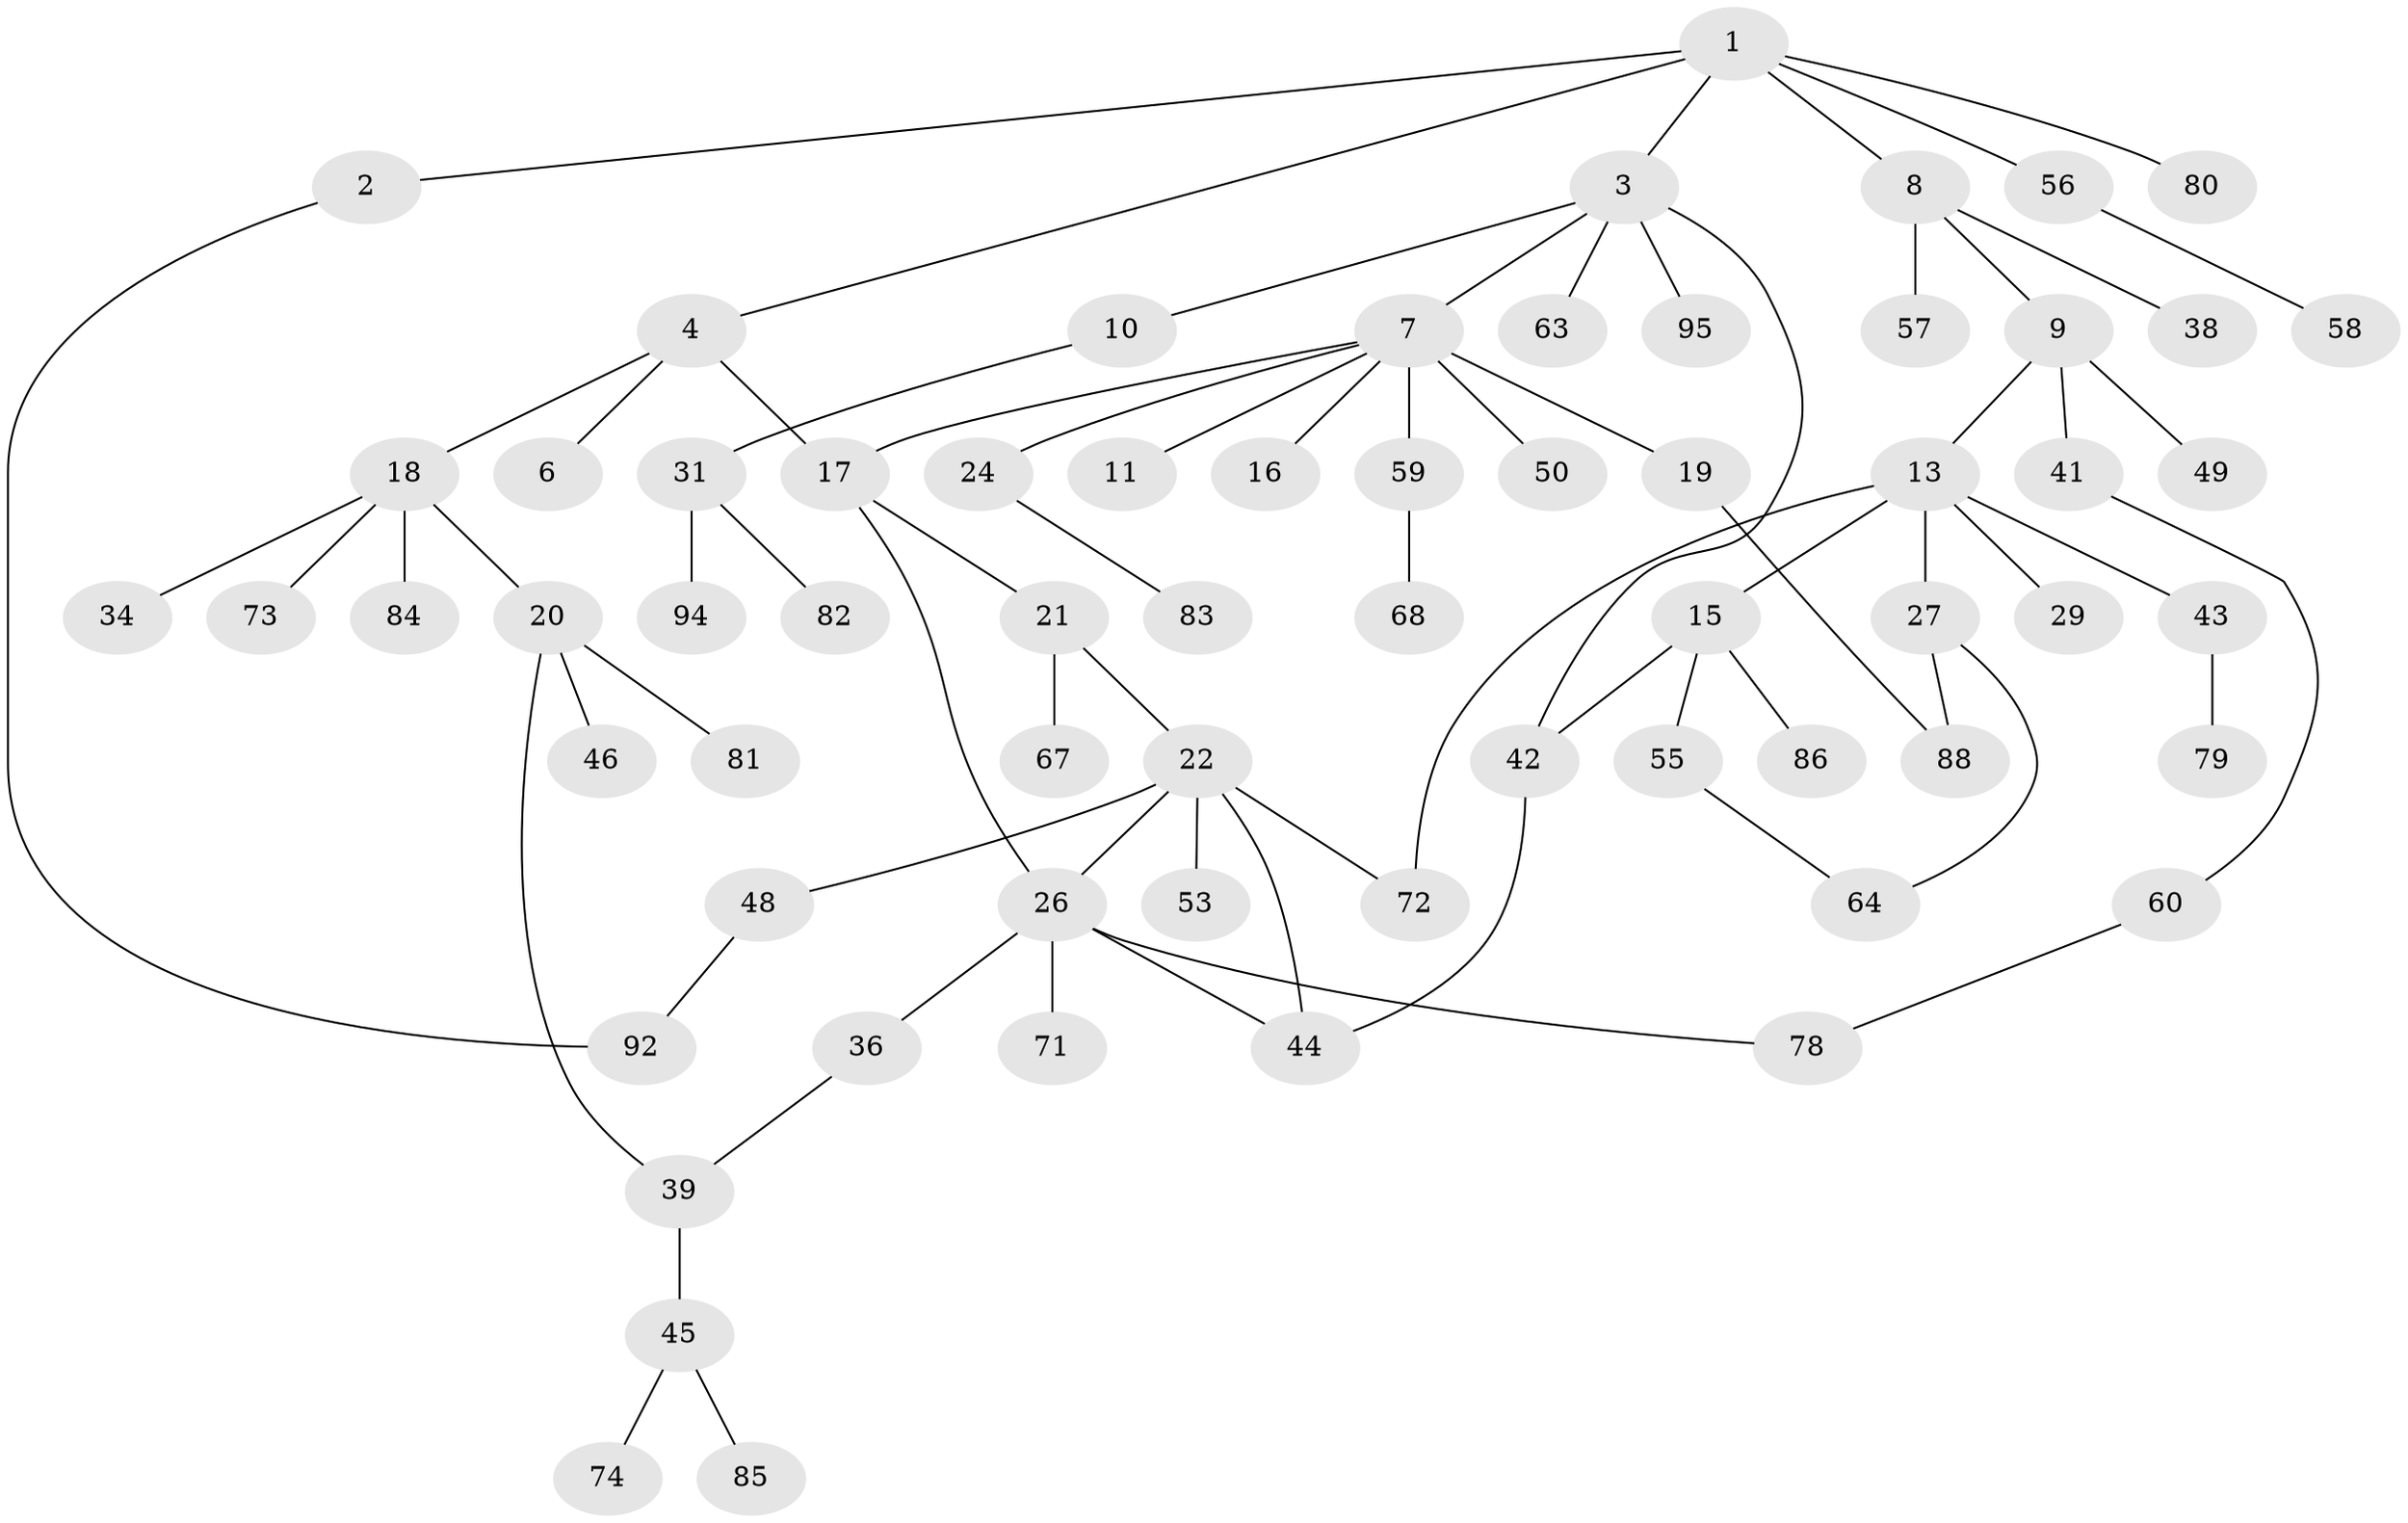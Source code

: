 // Generated by graph-tools (version 1.1) at 2025/51/02/27/25 19:51:36]
// undirected, 65 vertices, 75 edges
graph export_dot {
graph [start="1"]
  node [color=gray90,style=filled];
  1 [super="+5"];
  2 [super="+75"];
  3 [super="+51"];
  4 [super="+47"];
  6;
  7 [super="+23"];
  8 [super="+12"];
  9 [super="+32"];
  10 [super="+35"];
  11 [super="+89"];
  13 [super="+14"];
  15 [super="+25"];
  16;
  17 [super="+40"];
  18 [super="+65"];
  19 [super="+93"];
  20 [super="+28"];
  21 [super="+33"];
  22 [super="+30"];
  24 [super="+37"];
  26 [super="+66"];
  27 [super="+91"];
  29;
  31 [super="+70"];
  34;
  36 [super="+52"];
  38;
  39 [super="+77"];
  41;
  42;
  43 [super="+54"];
  44 [super="+87"];
  45 [super="+61"];
  46;
  48 [super="+62"];
  49;
  50;
  53;
  55;
  56;
  57;
  58;
  59 [super="+90"];
  60 [super="+69"];
  63;
  64;
  67;
  68;
  71;
  72;
  73;
  74 [super="+76"];
  78;
  79;
  80;
  81;
  82;
  83;
  84;
  85;
  86;
  88;
  92;
  94;
  95;
  1 -- 2;
  1 -- 3;
  1 -- 4;
  1 -- 8;
  1 -- 56;
  1 -- 80;
  2 -- 92;
  3 -- 7;
  3 -- 10;
  3 -- 95;
  3 -- 42;
  3 -- 63;
  4 -- 6;
  4 -- 17;
  4 -- 18;
  7 -- 11;
  7 -- 16;
  7 -- 19;
  7 -- 50;
  7 -- 24;
  7 -- 59 [weight=2];
  7 -- 17;
  8 -- 9;
  8 -- 57;
  8 -- 38;
  9 -- 13;
  9 -- 41;
  9 -- 49;
  10 -- 31;
  13 -- 15;
  13 -- 29;
  13 -- 43;
  13 -- 72;
  13 -- 27;
  15 -- 55;
  15 -- 86;
  15 -- 42;
  17 -- 21;
  17 -- 26;
  18 -- 20;
  18 -- 34;
  18 -- 73;
  18 -- 84;
  19 -- 88;
  20 -- 46;
  20 -- 81;
  20 -- 39;
  21 -- 22;
  21 -- 67;
  22 -- 26;
  22 -- 48;
  22 -- 72;
  22 -- 44;
  22 -- 53;
  24 -- 83;
  26 -- 36;
  26 -- 44;
  26 -- 78;
  26 -- 71;
  27 -- 88;
  27 -- 64;
  31 -- 82;
  31 -- 94;
  36 -- 39;
  39 -- 45;
  41 -- 60;
  42 -- 44;
  43 -- 79;
  45 -- 74;
  45 -- 85;
  48 -- 92;
  55 -- 64;
  56 -- 58;
  59 -- 68;
  60 -- 78;
}
